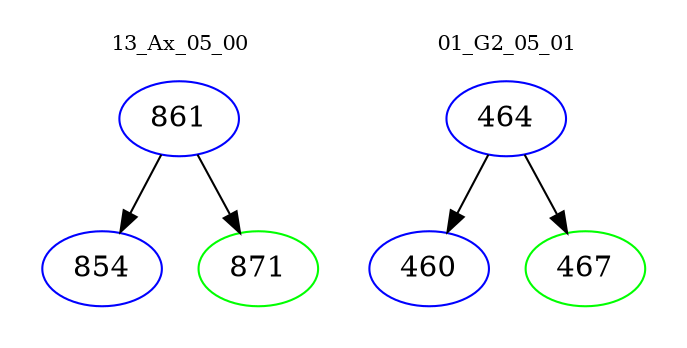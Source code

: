 digraph{
subgraph cluster_0 {
color = white
label = "13_Ax_05_00";
fontsize=10;
T0_861 [label="861", color="blue"]
T0_861 -> T0_854 [color="black"]
T0_854 [label="854", color="blue"]
T0_861 -> T0_871 [color="black"]
T0_871 [label="871", color="green"]
}
subgraph cluster_1 {
color = white
label = "01_G2_05_01";
fontsize=10;
T1_464 [label="464", color="blue"]
T1_464 -> T1_460 [color="black"]
T1_460 [label="460", color="blue"]
T1_464 -> T1_467 [color="black"]
T1_467 [label="467", color="green"]
}
}
